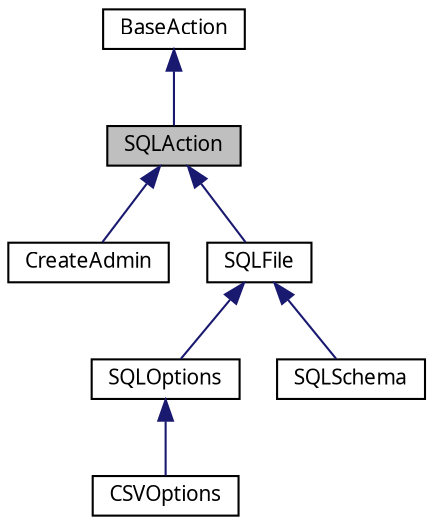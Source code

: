 digraph G
{
  bgcolor="transparent";
  edge [fontname="FreeSans.ttf",fontsize=10,labelfontname="FreeSans.ttf",labelfontsize=10];
  node [fontname="FreeSans.ttf",fontsize=10,shape=record];
  Node1 [label="SQLAction",height=0.2,width=0.4,color="black", fillcolor="grey75", style="filled" fontcolor="black"];
  Node2 -> Node1 [dir=back,color="midnightblue",fontsize=10,style="solid",fontname="FreeSans.ttf"];
  Node2 [label="BaseAction",height=0.2,width=0.4,color="black",URL="$class_base_action.html"];
  Node1 -> Node3 [dir=back,color="midnightblue",fontsize=10,style="solid",fontname="FreeSans.ttf"];
  Node3 [label="CreateAdmin",height=0.2,width=0.4,color="black",URL="$class_create_admin.html"];
  Node1 -> Node4 [dir=back,color="midnightblue",fontsize=10,style="solid",fontname="FreeSans.ttf"];
  Node4 [label="SQLFile",height=0.2,width=0.4,color="black",URL="$class_s_q_l_file.html"];
  Node4 -> Node5 [dir=back,color="midnightblue",fontsize=10,style="solid",fontname="FreeSans.ttf"];
  Node5 [label="SQLOptions",height=0.2,width=0.4,color="black",URL="$class_s_q_l_options.html"];
  Node5 -> Node6 [dir=back,color="midnightblue",fontsize=10,style="solid",fontname="FreeSans.ttf"];
  Node6 [label="CSVOptions",height=0.2,width=0.4,color="black",URL="$class_c_s_v_options.html"];
  Node4 -> Node7 [dir=back,color="midnightblue",fontsize=10,style="solid",fontname="FreeSans.ttf"];
  Node7 [label="SQLSchema",height=0.2,width=0.4,color="black",URL="$class_s_q_l_schema.html"];
}
